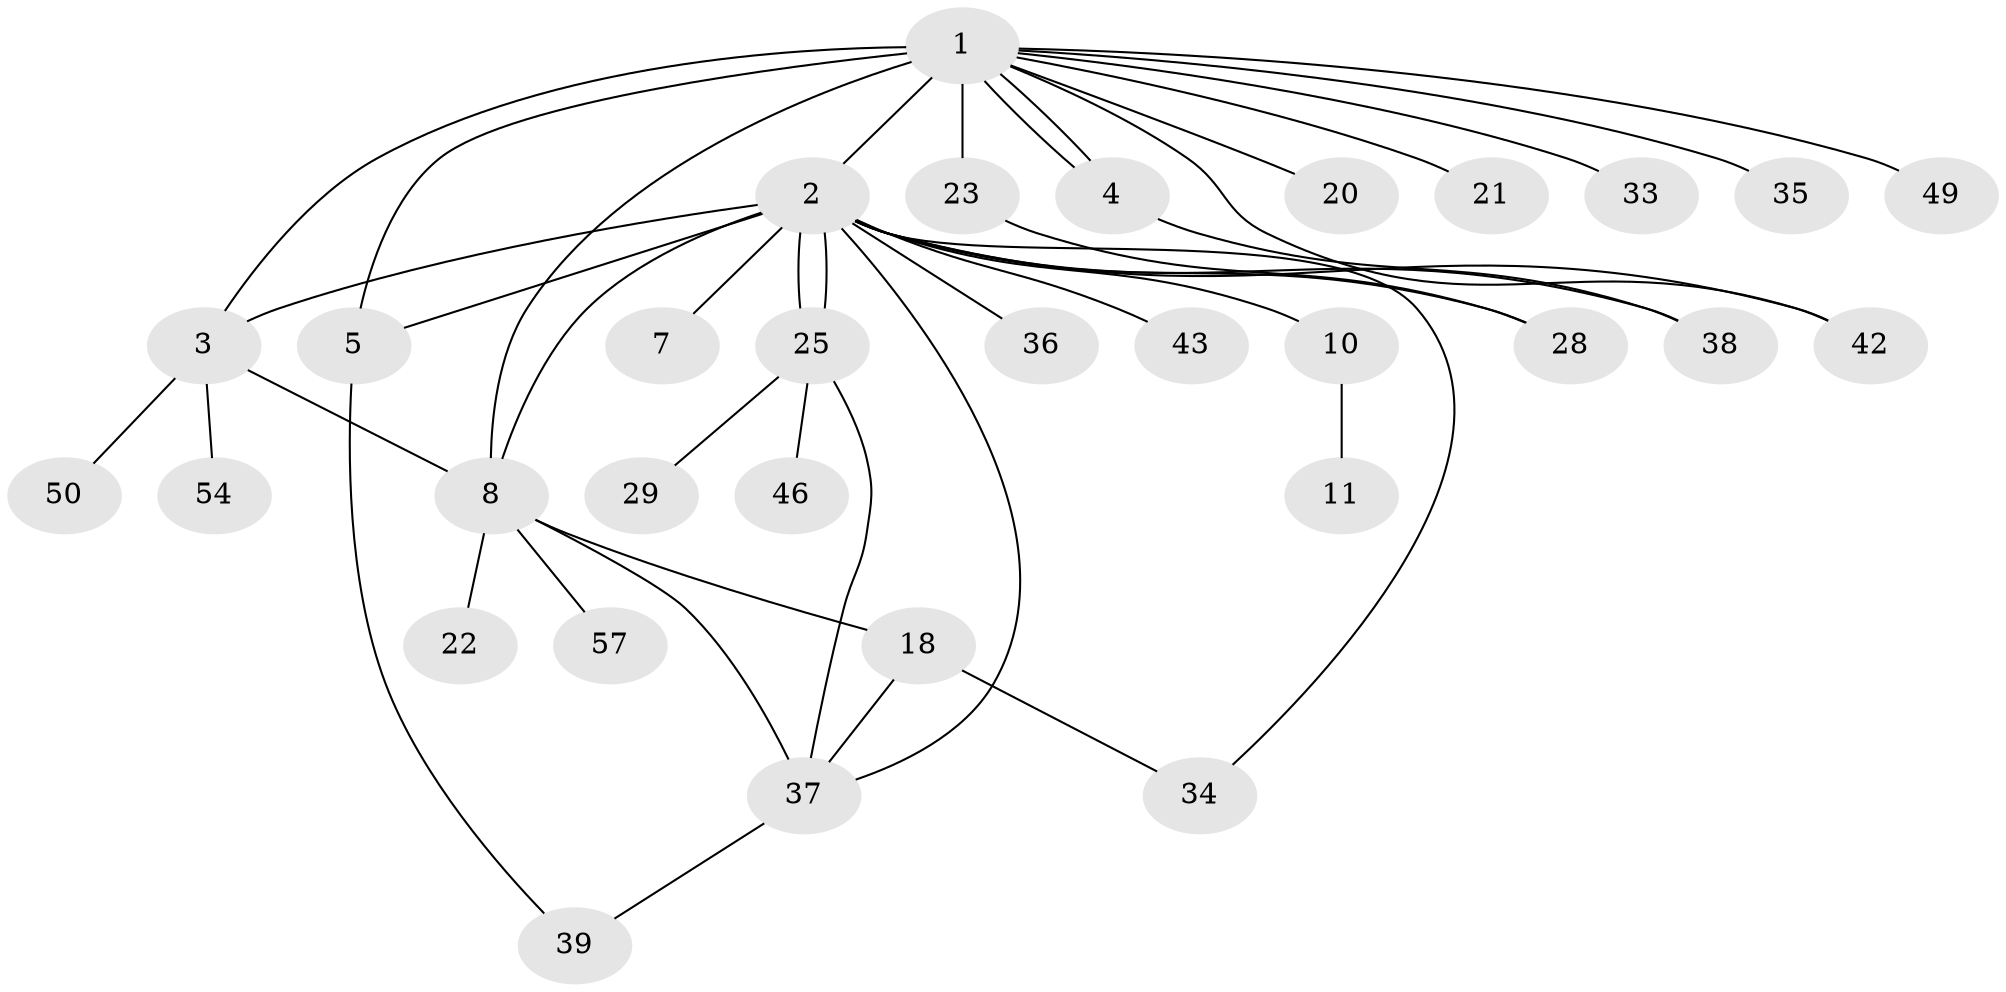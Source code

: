 // original degree distribution, {16: 0.015873015873015872, 25: 0.015873015873015872, 5: 0.1111111111111111, 3: 0.1111111111111111, 1: 0.4444444444444444, 2: 0.2222222222222222, 4: 0.031746031746031744, 10: 0.015873015873015872, 7: 0.015873015873015872, 6: 0.015873015873015872}
// Generated by graph-tools (version 1.1) at 2025/14/03/09/25 04:14:38]
// undirected, 31 vertices, 44 edges
graph export_dot {
graph [start="1"]
  node [color=gray90,style=filled];
  1 [super="+32"];
  2 [super="+52+9+16+48+62+53+26+12+14+27+31+6"];
  3;
  4;
  5 [super="+24"];
  7 [super="+13"];
  8 [super="+17+15"];
  10;
  11;
  18 [super="+40"];
  20;
  21;
  22;
  23;
  25;
  28;
  29;
  33;
  34;
  35 [super="+47"];
  36;
  37 [super="+44+41"];
  38;
  39;
  42;
  43;
  46;
  49;
  50;
  54;
  57;
  1 -- 2 [weight=5];
  1 -- 3;
  1 -- 4;
  1 -- 4;
  1 -- 5;
  1 -- 20;
  1 -- 21;
  1 -- 23;
  1 -- 33;
  1 -- 35;
  1 -- 42;
  1 -- 49;
  1 -- 8;
  2 -- 7;
  2 -- 10 [weight=2];
  2 -- 25;
  2 -- 25;
  2 -- 42;
  2 -- 8 [weight=3];
  2 -- 5 [weight=4];
  2 -- 34;
  2 -- 3;
  2 -- 36;
  2 -- 37;
  2 -- 38;
  2 -- 43;
  2 -- 28;
  3 -- 8;
  3 -- 50;
  3 -- 54;
  4 -- 38;
  5 -- 39;
  8 -- 57;
  8 -- 18;
  8 -- 37;
  8 -- 22;
  10 -- 11;
  18 -- 34;
  18 -- 37;
  23 -- 28;
  25 -- 29;
  25 -- 37;
  25 -- 46;
  37 -- 39;
}
